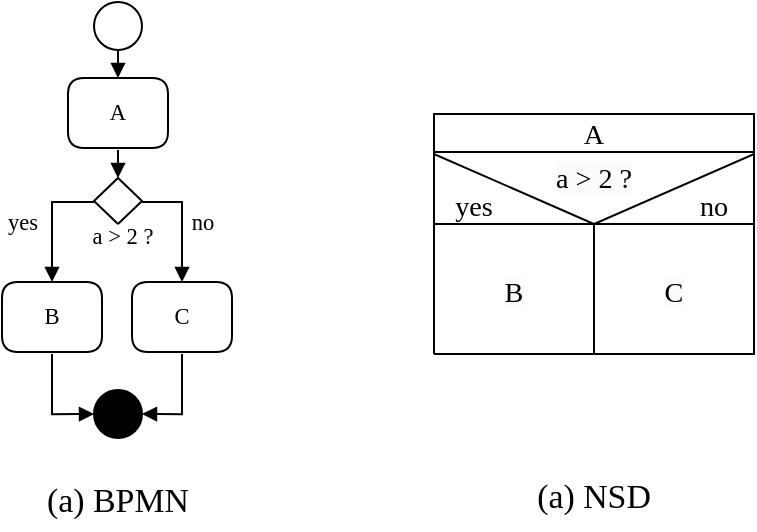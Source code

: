 <mxfile version="22.1.16" type="device">
  <diagram name="Page 1" id="Page-1">
    <mxGraphModel dx="627" dy="537" grid="1" gridSize="10" guides="1" tooltips="1" connect="1" arrows="1" fold="1" page="1" pageScale="1" pageWidth="700" pageHeight="300" math="0" shadow="0">
      <root>
        <mxCell id="0" />
        <mxCell id="1" parent="0" />
        <UserObject label="" tags="Background" id="2">
          <mxCell style="vsdxID=415;fillColor=#ffffff;gradientColor=none;shape=stencil(nZBLDoAgDERP0z3SIyjew0SURgSD+Lu9kMZoXLhwN9O+tukAlrNpJg1SzDH4QW/URgNYgZTkjA4UkwJUgGXng+6DX1zLfmoymdXo17xh5zmRJ6Q42BWCfc2oJfdAr+Yv+AP9Cb7OJ3H/2JG1HNGz/84klThPVCc=);strokeColor=#000000;points=[[0.5,1,0],[1,0.5,0],[0.5,0,0],[0,0.5,0],[0.5,0.5,0]];labelBackgroundColor=none;rounded=0;html=1;whiteSpace=wrap;" parent="1" vertex="1">
            <mxGeometry x="366" y="76" width="160" height="120" as="geometry" />
          </mxCell>
        </UserObject>
        <UserObject label="" BpmnName="a &gt; 2 ?" tags="Diagramme_de_flux" id="4">
          <mxCell style="vsdxID=299;fillColor=none;gradientColor=none;strokeColor=none;spacingTop=-1;spacingBottom=-1;spacingLeft=-1;spacingRight=-1;points=[[0.5,0,0],[1,0.5,0],[0.5,0.5,0],[0.5,0.5,0]];labelBackgroundColor=none;rounded=0;html=1;whiteSpace=wrap;" parent="1" vertex="1">
            <mxGeometry x="196" y="108" width="24" height="23" as="geometry" />
          </mxCell>
        </UserObject>
        <mxCell id="5" value="&lt;div style=&quot;font-size: 1px&quot;&gt;&lt;/div&gt;" style="verticalAlign=top;align=center;overflow=width;vsdxID=300;fillColor=#ffffff;gradientColor=none;shape=stencil(nZBNDoUgDIRP0z3SeAKf3sNElEYEg/h3+wdpjIaFC3cz9OukDGC16HZWIMUSvBvVTl3QgD+QkqxWnkJUgDVg1TuvBu9W27Gf20QmNbktJRy8V4q0IsXJthDsG2YN2Qd7DS+4fGGz3Bfyc2Z2axT3J3syhjt6zvNS4hMXivUf);strokeColor=#000000;points=[[0.5,0,0],[1,0.5,0],[0.5,1,0],[0,0.5,0]];labelBackgroundColor=none;rounded=0;html=1;whiteSpace=wrap;" parent="4" vertex="1">
          <mxGeometry width="24" height="23" as="geometry" />
        </mxCell>
        <mxCell id="9" value="&lt;div style=&quot;font-size: 1px&quot;&gt;&lt;font style=&quot;font-size:11.29px;font-family:Calibri;color:#000000;direction:ltr;letter-spacing:0px;line-height:120%;opacity:1&quot;&gt;a &amp;gt; 2 ?&lt;br/&gt;&lt;/font&gt;&lt;/div&gt;" style="text;vsdxID=299;fillColor=none;gradientColor=none;strokeColor=none;spacingTop=-1;spacingBottom=-1;spacingLeft=-1;spacingRight=-1;points=[[0.5,0,0],[1,0.5,0],[0.5,0.5,0],[0.5,0.5,0]];labelBackgroundColor=none;rounded=0;html=1;whiteSpace=wrap;verticalAlign=middle;align=center;overflow=width;;html=1;" parent="4" vertex="1">
          <mxGeometry x="-28.33" y="0.86" width="84.66" height="57.15" as="geometry" />
        </mxCell>
        <UserObject label="" BpmnName="A" tags="Diagramme_de_flux" id="10">
          <mxCell style="vsdxID=314;fillColor=none;gradientColor=none;strokeColor=none;spacingTop=-1;spacingBottom=-1;spacingLeft=-1;spacingRight=-1;points=[[0.25,0,0],[0.5,0,0],[0.75,0,0],[1,0.25,0],[1,0.5,0],[1,0.75,0],[0.75,0.75,0],[0.5,0.75,0],[0.25,0.75,0]];labelBackgroundColor=none;rounded=1;html=1;whiteSpace=wrap;" parent="1" vertex="1">
            <mxGeometry x="183" y="58" width="50" height="35" as="geometry" />
          </mxCell>
        </UserObject>
        <mxCell id="11" style="vsdxID=315;fillColor=#ffffff;gradientColor=none;shape=stencil(nZFLDsIwDERP4y0KyQKxLuUCnCAihliEpEpL+ZyetANS6YJFs7JnXmxpTKZqvW2YtGq7nC58F9d5MjvSWqLnLF2pyNRkqlPKfM7pFh36xhZSq1Fhhz/rgdbK5uNBXgxts9r+PjAYck39sPwBVMF6foYp9HugQeIE/ZqL4D/oQnC2vhRjPAhOQkC6U38eZ5FwClO/AQ==);strokeColor=#000000;spacingTop=-1;spacingBottom=-1;spacingLeft=-1;spacingRight=-1;points=[[0,0.75,0],[0,0.5,0],[0,0.25,0],[0.25,0,0],[0.5,0,0],[0.75,0,0],[1,0.25,0],[1,0.5,0],[1,0.75,0],[0.75,1,0],[0.5,1,0],[0.25,1,0]];labelBackgroundColor=none;rounded=1;html=1;whiteSpace=wrap;" parent="10" vertex="1">
          <mxGeometry width="50" height="35" as="geometry" />
        </mxCell>
        <mxCell id="13" value="&lt;div style=&quot;font-size: 1px&quot;&gt;&lt;/div&gt;" style="verticalAlign=middle;align=center;overflow=width;vsdxID=319;fillColor=none;gradientColor=none;strokeColor=none;strokeWidth=2;spacingTop=-3;spacingBottom=-3;spacingLeft=-3;spacingRight=-3;points=[[0,0.75,0],[0,0.5,0],[0,0.25,0],[0.25,0,0],[0.5,0,0],[0.75,0,0],[1,0.25,0],[1,0.5,0],[1,0.75,0],[0.75,1,0],[0.5,1,0],[0.25,1,0]];labelBackgroundColor=none;rounded=0;html=1;whiteSpace=wrap;" parent="10" vertex="1">
          <mxGeometry x="26" y="16" width="16" height="16" as="geometry" />
        </mxCell>
        <mxCell id="16" value="&lt;div style=&quot;font-size: 1px&quot;&gt;&lt;/div&gt;" style="verticalAlign=middle;align=center;overflow=width;vsdxID=327;fillColor=none;gradientColor=none;strokeColor=none;spacingTop=-1;spacingBottom=-1;spacingLeft=-1;spacingRight=-1;points=[[0,0.75,0],[0,0.5,0],[0,0.25,0],[0.25,0,0],[0.5,0,0],[0.75,0,0],[1,0.25,0],[1,0.5,0],[1,0.75,0],[0.75,1,0],[0.5,1,0],[0.25,1,0]];labelBackgroundColor=none;rounded=0;html=1;whiteSpace=wrap;" parent="10" vertex="1">
          <mxGeometry x="4" y="4" width="14" height="14" as="geometry" />
        </mxCell>
        <mxCell id="18" value="&lt;div style=&quot;font-size: 1px&quot;&gt;&lt;font style=&quot;font-size:11.29px;font-family:Calibri;color:#000000;direction:ltr;letter-spacing:0px;line-height:120%;opacity:1&quot;&gt;A&lt;br/&gt;&lt;/font&gt;&lt;/div&gt;" style="text;vsdxID=314;fillColor=none;gradientColor=none;strokeColor=none;spacingTop=-1;spacingBottom=-1;spacingLeft=-1;spacingRight=-1;points=[[0.25,0,0],[0.5,0,0],[0.75,0,0],[1,0.25,0],[1,0.5,0],[1,0.75,0],[0.75,0.75,0],[0.5,0.75,0],[0.25,0.75,0]];labelBackgroundColor=none;rounded=1;html=1;whiteSpace=wrap;verticalAlign=middle;align=center;;html=1;" parent="10" vertex="1">
          <mxGeometry y="17.1" width="50" as="geometry" />
        </mxCell>
        <UserObject label="" BpmnName="B" tags="Diagramme_de_flux" id="19">
          <mxCell style="vsdxID=337;fillColor=none;gradientColor=none;strokeColor=none;spacingTop=-1;spacingBottom=-1;spacingLeft=-1;spacingRight=-1;points=[[0.25,0,0],[0.5,0,0],[0.75,0,0],[1,0.25,0],[1,0.5,0],[1,0.75,0],[0.75,0.75,0],[0.5,0.75,0],[0.25,0.75,0]];labelBackgroundColor=none;rounded=1;html=1;whiteSpace=wrap;" parent="1" vertex="1">
            <mxGeometry x="150" y="160" width="50" height="35" as="geometry" />
          </mxCell>
        </UserObject>
        <mxCell id="20" style="vsdxID=338;fillColor=#ffffff;gradientColor=none;shape=stencil(nZFLDsIwDERP4y0KyQKxLuUCnCAihliEpEpL+ZyetANS6YJFs7JnXmxpTKZqvW2YtGq7nC58F9d5MjvSWqLnLF2pyNRkqlPKfM7pFh36xhZSq1Fhhz/rgdbK5uNBXgxts9r+PjAYck39sPwBVMF6foYp9HugQeIE/ZqL4D/oQnC2vhRjPAhOQkC6U38eZ5FwClO/AQ==);strokeColor=#000000;spacingTop=-1;spacingBottom=-1;spacingLeft=-1;spacingRight=-1;points=[[0,0.75,0],[0,0.5,0],[0,0.25,0],[0.25,0,0],[0.5,0,0],[0.75,0,0],[1,0.25,0],[1,0.5,0],[1,0.75,0],[0.75,1,0],[0.5,1,0],[0.25,1,0]];labelBackgroundColor=none;rounded=1;html=1;whiteSpace=wrap;" parent="19" vertex="1">
          <mxGeometry width="50" height="35" as="geometry" />
        </mxCell>
        <mxCell id="22" value="&lt;div style=&quot;font-size: 1px&quot;&gt;&lt;/div&gt;" style="verticalAlign=middle;align=center;overflow=width;vsdxID=342;fillColor=none;gradientColor=none;strokeColor=none;strokeWidth=2;spacingTop=-3;spacingBottom=-3;spacingLeft=-3;spacingRight=-3;points=[[0,0.75,0],[0,0.5,0],[0,0.25,0],[0.25,0,0],[0.5,0,0],[0.75,0,0],[1,0.25,0],[1,0.5,0],[1,0.75,0],[0.75,1,0],[0.5,1,0],[0.25,1,0]];labelBackgroundColor=none;rounded=0;html=1;whiteSpace=wrap;" parent="19" vertex="1">
          <mxGeometry x="26" y="16" width="16" height="16" as="geometry" />
        </mxCell>
        <mxCell id="25" value="&lt;div style=&quot;font-size: 1px&quot;&gt;&lt;/div&gt;" style="verticalAlign=middle;align=center;overflow=width;vsdxID=350;fillColor=none;gradientColor=none;strokeColor=none;spacingTop=-1;spacingBottom=-1;spacingLeft=-1;spacingRight=-1;points=[[0,0.75,0],[0,0.5,0],[0,0.25,0],[0.25,0,0],[0.5,0,0],[0.75,0,0],[1,0.25,0],[1,0.5,0],[1,0.75,0],[0.75,1,0],[0.5,1,0],[0.25,1,0]];labelBackgroundColor=none;rounded=0;html=1;whiteSpace=wrap;" parent="19" vertex="1">
          <mxGeometry x="4" y="4" width="14" height="14" as="geometry" />
        </mxCell>
        <mxCell id="27" value="&lt;div style=&quot;font-size: 1px&quot;&gt;&lt;font style=&quot;font-size:11.29px;font-family:Calibri;color:#000000;direction:ltr;letter-spacing:0px;line-height:120%;opacity:1&quot;&gt;B&lt;br/&gt;&lt;/font&gt;&lt;/div&gt;" style="text;vsdxID=337;fillColor=none;gradientColor=none;strokeColor=none;spacingTop=-1;spacingBottom=-1;spacingLeft=-1;spacingRight=-1;points=[[0.25,0,0],[0.5,0,0],[0.75,0,0],[1,0.25,0],[1,0.5,0],[1,0.75,0],[0.75,0.75,0],[0.5,0.75,0],[0.25,0.75,0]];labelBackgroundColor=none;rounded=1;html=1;whiteSpace=wrap;verticalAlign=middle;align=center;;html=1;" parent="19" vertex="1">
          <mxGeometry y="17.1" width="50" as="geometry" />
        </mxCell>
        <UserObject label="" BpmnName="C" tags="Diagramme_de_flux" id="28">
          <mxCell style="vsdxID=360;fillColor=none;gradientColor=none;strokeColor=none;spacingTop=-1;spacingBottom=-1;spacingLeft=-1;spacingRight=-1;points=[[0.25,0,0],[0.5,0,0],[0.75,0,0],[1,0.25,0],[1,0.5,0],[1,0.75,0],[0.75,0.75,0],[0.5,0.75,0],[0.25,0.75,0]];labelBackgroundColor=none;rounded=1;html=1;whiteSpace=wrap;" parent="1" vertex="1">
            <mxGeometry x="215" y="160" width="50" height="35" as="geometry" />
          </mxCell>
        </UserObject>
        <mxCell id="29" style="vsdxID=361;fillColor=#ffffff;gradientColor=none;shape=stencil(nZFLDsIwDERP4y0KyQKxLuUCnCAihliEpEpL+ZyetANS6YJFs7JnXmxpTKZqvW2YtGq7nC58F9d5MjvSWqLnLF2pyNRkqlPKfM7pFh36xhZSq1Fhhz/rgdbK5uNBXgxts9r+PjAYck39sPwBVMF6foYp9HugQeIE/ZqL4D/oQnC2vhRjPAhOQkC6U38eZ5FwClO/AQ==);strokeColor=#000000;spacingTop=-1;spacingBottom=-1;spacingLeft=-1;spacingRight=-1;points=[[0,0.75,0],[0,0.5,0],[0,0.25,0],[0.25,0,0],[0.5,0,0],[0.75,0,0],[1,0.25,0],[1,0.5,0],[1,0.75,0],[0.75,1,0],[0.5,1,0],[0.25,1,0]];labelBackgroundColor=none;rounded=1;html=1;whiteSpace=wrap;" parent="28" vertex="1">
          <mxGeometry width="50" height="35" as="geometry" />
        </mxCell>
        <mxCell id="31" value="&lt;div style=&quot;font-size: 1px&quot;&gt;&lt;/div&gt;" style="verticalAlign=middle;align=center;overflow=width;vsdxID=365;fillColor=none;gradientColor=none;strokeColor=none;strokeWidth=2;spacingTop=-3;spacingBottom=-3;spacingLeft=-3;spacingRight=-3;points=[[0,0.75,0],[0,0.5,0],[0,0.25,0],[0.25,0,0],[0.5,0,0],[0.75,0,0],[1,0.25,0],[1,0.5,0],[1,0.75,0],[0.75,1,0],[0.5,1,0],[0.25,1,0]];labelBackgroundColor=none;rounded=0;html=1;whiteSpace=wrap;" parent="28" vertex="1">
          <mxGeometry x="26" y="16" width="16" height="16" as="geometry" />
        </mxCell>
        <mxCell id="34" value="&lt;div style=&quot;font-size: 1px&quot;&gt;&lt;/div&gt;" style="verticalAlign=middle;align=center;overflow=width;vsdxID=373;fillColor=none;gradientColor=none;strokeColor=none;spacingTop=-1;spacingBottom=-1;spacingLeft=-1;spacingRight=-1;points=[[0,0.75,0],[0,0.5,0],[0,0.25,0],[0.25,0,0],[0.5,0,0],[0.75,0,0],[1,0.25,0],[1,0.5,0],[1,0.75,0],[0.75,1,0],[0.5,1,0],[0.25,1,0]];labelBackgroundColor=none;rounded=0;html=1;whiteSpace=wrap;" parent="28" vertex="1">
          <mxGeometry x="4" y="4" width="14" height="14" as="geometry" />
        </mxCell>
        <mxCell id="36" value="&lt;div style=&quot;font-size: 1px&quot;&gt;&lt;font style=&quot;font-size:11.29px;font-family:Calibri;color:#000000;direction:ltr;letter-spacing:0px;line-height:120%;opacity:1&quot;&gt;C&lt;br/&gt;&lt;/font&gt;&lt;/div&gt;" style="text;vsdxID=360;fillColor=none;gradientColor=none;strokeColor=none;spacingTop=-1;spacingBottom=-1;spacingLeft=-1;spacingRight=-1;points=[[0.25,0,0],[0.5,0,0],[0.75,0,0],[1,0.25,0],[1,0.5,0],[1,0.75,0],[0.75,0.75,0],[0.5,0.75,0],[0.25,0.75,0]];labelBackgroundColor=none;rounded=1;html=1;whiteSpace=wrap;verticalAlign=middle;align=center;;html=1;" parent="28" vertex="1">
          <mxGeometry y="17.1" width="50" as="geometry" />
        </mxCell>
        <UserObject label="" tags="Diagramme_de_flux" id="37">
          <mxCell style="vsdxID=386;fillColor=none;gradientColor=none;strokeColor=none;spacingTop=-1;spacingBottom=-1;spacingLeft=-1;spacingRight=-1;points=[[0.5,0.5,0],[0.5,0,0],[0.5,0.5,0],[0.5,0.5,0],[1,0.5,0]];labelBackgroundColor=none;rounded=0;html=1;whiteSpace=wrap;" parent="1" vertex="1">
            <mxGeometry x="196" y="20" width="24" height="24" as="geometry" />
          </mxCell>
        </UserObject>
        <mxCell id="38" style="vsdxID=387;fillColor=#ffffff;gradientColor=none;shape=stencil(vVHLDsIgEPwajiQI6RfU+h8bu22JCGRB2/69kG1iazx58DazM/vIjjBtmiCi0CplCjecbZ8nYc5Ca+snJJsLEqYTph0C4Ujh4XvmEaqzont41gkL96naodXKrGF6YSfQtUi0OXXDVlqPfJNP6usotUhYbJIUMmQb/GGrAxpRljVycDBuc1hKM2LclX8/7H9nFfB+82Cd45T2+mcspcSRmu4F);strokeColor=#000000;spacingTop=-1;spacingBottom=-1;spacingLeft=-1;spacingRight=-1;points=[[0.5,0.5,0],[0.5,0,0],[0,0.5,0],[0.5,1,0],[1,0.5,0]];labelBackgroundColor=none;rounded=0;html=1;whiteSpace=wrap;" parent="37" vertex="1">
          <mxGeometry width="24" height="24" as="geometry" />
        </mxCell>
        <mxCell id="39" value="&lt;div style=&quot;font-size: 1px&quot;&gt;&lt;/div&gt;" style="verticalAlign=middle;align=center;overflow=width;vsdxID=391;fillColor=none;gradientColor=none;strokeColor=none;spacingTop=-1;spacingBottom=-1;spacingLeft=-1;spacingRight=-1;points=[[0.5,0.5,0],[0.5,0,0],[0,0.5,0],[0.5,1,0],[1,0.5,0]];labelBackgroundColor=#FFFFFF;rounded=0;html=1;whiteSpace=wrap;" parent="37" vertex="1">
          <mxGeometry x="5" y="7" width="13" height="9" as="geometry" />
        </mxCell>
        <mxCell id="40" value="&lt;div style=&quot;font-size: 1px&quot;&gt;&lt;/div&gt;" style="verticalAlign=middle;align=center;overflow=width;vsdxID=392;fillColor=none;gradientColor=none;strokeColor=none;spacingTop=-1;spacingBottom=-1;spacingLeft=-1;spacingRight=-1;flipH=1;points=[[0.5,0.5,0],[0.5,0,0],[0,0.5,0],[0.5,1,0],[1,0.5,0]];labelBackgroundColor=none;rounded=0;html=1;whiteSpace=wrap;" parent="37" vertex="1">
          <mxGeometry x="5" y="7" width="13" height="9" as="geometry" />
        </mxCell>
        <mxCell id="41" value="&lt;div style=&quot;font-size: 1px&quot;&gt;&lt;/div&gt;" style="verticalAlign=middle;align=center;overflow=width;vsdxID=396;fillColor=none;gradientColor=none;strokeColor=none;spacingTop=-1;spacingBottom=-1;spacingLeft=-1;spacingRight=-1;points=[[0.5,0.5,0],[0.5,0,0],[0,0.5,0],[0.5,1,0],[1,0.5,0]];labelBackgroundColor=#FFFFFF;rounded=0;html=1;whiteSpace=wrap;" parent="37" vertex="1">
          <mxGeometry x="5" y="7" width="13" height="9" as="geometry" />
        </mxCell>
        <mxCell id="42" value="&lt;div style=&quot;font-size: 1px&quot;&gt;&lt;/div&gt;" style="text;vsdxID=386;fillColor=none;gradientColor=none;strokeColor=none;spacingTop=-1;spacingBottom=-1;spacingLeft=-1;spacingRight=-1;points=[[0.5,0.5,0],[0.5,0,0],[0.5,0.5,0],[0.5,0.5,0],[1,0.5,0]];labelBackgroundColor=none;rounded=0;html=1;whiteSpace=wrap;verticalAlign=middle;align=center;overflow=width;;html=1;" parent="37" vertex="1">
          <mxGeometry x="9.18" y="24" width="5.64" height="19.19" as="geometry" />
        </mxCell>
        <UserObject label="" tags="Diagramme_de_flux" id="43">
          <mxCell style="vsdxID=399;fillColor=none;gradientColor=none;strokeColor=none;spacingTop=-1;spacingBottom=-1;spacingLeft=-1;spacingRight=-1;points=[[0.5,0.5,0],[0.5,0,0],[0.5,0.5,0],[0.5,0.5,0],[1,0.5,0]];labelBackgroundColor=none;rounded=0;html=1;whiteSpace=wrap;" parent="1" vertex="1">
            <mxGeometry x="196" y="214" width="24" height="24" as="geometry" />
          </mxCell>
        </UserObject>
        <mxCell id="44" style="vsdxID=400;fillColor=#000000;gradientColor=none;shape=stencil(vVHLDsIgEPwajiQI6RfU+h8bu22JCGRB2/69kG1iazx58DazM/vIjjBtmiCi0CplCjecbZ8nYc5Ca+snJJsLEqYTph0C4Ujh4XvmEaqzont41gkL96naodXKrGF6YSfQtUi0OXXDVlqPfJNP6usotUhYbJIUMmQb/GGrAxpRljVycDBuc1hKM2LclX8/7H9nFfB+82Cd45T2+mcspcSRmu4F);strokeColor=#000000;spacingTop=-1;spacingBottom=-1;spacingLeft=-1;spacingRight=-1;points=[[0.5,0.5,0],[0.5,0,0],[0,0.5,0],[0.5,1,0],[1,0.5,0]];labelBackgroundColor=none;rounded=0;html=1;whiteSpace=wrap;" parent="43" vertex="1">
          <mxGeometry width="24" height="24" as="geometry" />
        </mxCell>
        <mxCell id="49" value="&lt;div style=&quot;font-size: 1px&quot;&gt;&lt;/div&gt;" style="text;vsdxID=399;fillColor=none;gradientColor=none;strokeColor=none;spacingTop=-1;spacingBottom=-1;spacingLeft=-1;spacingRight=-1;points=[[0.5,0.5,0],[0.5,0,0],[0.5,0.5,0],[0.5,0.5,0],[1,0.5,0]];labelBackgroundColor=none;rounded=0;html=1;whiteSpace=wrap;verticalAlign=middle;align=center;overflow=width;;html=1;" parent="43" vertex="1">
          <mxGeometry x="9.18" y="24" width="5.64" height="19.19" as="geometry" />
        </mxCell>
        <UserObject label="&lt;div style=&quot;font-size: 1px&quot;&gt;&lt;font style=&quot;font-size:14.11px;font-family:Calibri;color:#000000;direction:ltr;letter-spacing:0px;line-height:120%;opacity:1&quot;&gt;A&lt;br/&gt;&lt;/font&gt;&lt;/div&gt;" tags="Background" id="50">
          <mxCell style="verticalAlign=middle;align=center;overflow=width;vsdxID=417;fillColor=#ffffff;gradientColor=none;shape=stencil(nZBLDoAgDERP0z3SIyjew0SURgSD+Lu9kMZoXLhwN9O+tukAlrNpJg1SzDH4QW/URgNYgZTkjA4UkwJUgGXng+6DX1zLfmoymdXo17xh5zmRJ6Q42BWCfc2oJfdAr+Yv+AP9Cb7OJ3H/2JG1HNGz/84klThPVCc=);strokeColor=#000000;points=[[0.5,1,0],[1,0.5,0],[0.5,0,0],[0,0.5,0],[0.5,0.5,0]];labelBackgroundColor=none;rounded=0;html=1;whiteSpace=wrap;" parent="1" vertex="1">
            <mxGeometry x="366" y="76" width="160" height="19" as="geometry" />
          </mxCell>
        </UserObject>
        <UserObject label="" tags="Background" id="51">
          <mxCell style="vsdxID=418;fillColor=#ffffff;gradientColor=none;shape=stencil(jZBLDoAgDERP0z3SIyjew0SURgSD+Lu9kMb4Wbmb6bw2bQHL2TSTBinmGPygN2qjAaxASnJGB4pJASrAsvNB98EvrmU/NZnMavRrnrBzn8gdUhzsCsG+ZtSSe6BX+At+o7/Bz8wk7sU7spbvfubfQ1OJn4TqBA==);strokeColor=#000000;points=[[0.5,0.5,0],[0.5,0,0],[1,0,0]];labelBackgroundColor=none;rounded=0;html=1;whiteSpace=wrap;" parent="1" vertex="1">
            <mxGeometry x="366" y="96" width="80" height="35" as="geometry" />
          </mxCell>
        </UserObject>
        <mxCell id="52" value="&lt;div style=&quot;font-size: 1px&quot;&gt;&lt;font style=&quot;font-size:14.11px;font-family:Calibri;color:#000000;direction:ltr;letter-spacing:0px;line-height:120%;opacity:1&quot;&gt;yes&lt;br/&gt;&lt;/font&gt;&lt;/div&gt;" style="text;vsdxID=418;fillColor=none;gradientColor=none;strokeColor=none;points=[[0.5,0.5,0],[0.5,0,0],[1,0,0]];labelBackgroundColor=none;rounded=0;html=1;whiteSpace=wrap;verticalAlign=middle;align=center;overflow=width;;html=1;" parent="51" vertex="1">
          <mxGeometry y="17.1" width="40" height="17.9" as="geometry" />
        </mxCell>
        <UserObject label="" tags="Background" id="53">
          <mxCell style="vsdxID=419;fillColor=#ffffff;gradientColor=none;shape=stencil(jZBLDoAgDERP0z3SIyjew0SURgSD+Lu9kMb4Wbmb6bw2bQHL2TSTBinmGPygN2qjAaxASnJGB4pJASrAsvNB98EvrmU/NZnMavRrnrBzn8gdUhzsCsG+ZtSSe6BX+At+o7/Bz8wk7sU7spbvfubfQ1OJn4TqBA==);strokeColor=#000000;flipH=1;points=[[0.5,0.5,0],[0.5,0,0],[1,0,0]];labelBackgroundColor=none;rounded=0;html=1;whiteSpace=wrap;" parent="1" vertex="1">
            <mxGeometry x="446" y="96" width="80" height="35" as="geometry" />
          </mxCell>
        </UserObject>
        <mxCell id="54" value="&lt;div style=&quot;font-size: 1px&quot;&gt;&lt;font style=&quot;font-size:14.11px;font-family:Calibri;color:#000000;direction:ltr;letter-spacing:0px;line-height:120%;opacity:1&quot;&gt;no&lt;br/&gt;&lt;/font&gt;&lt;/div&gt;" style="text;vsdxID=419;fillColor=none;gradientColor=none;strokeColor=none;flipH=1;points=[[0.5,0.5,0],[0.5,0,0],[1,0,0]];labelBackgroundColor=none;rounded=0;html=1;whiteSpace=wrap;verticalAlign=middle;align=center;overflow=width;;html=1;" parent="53" vertex="1">
          <mxGeometry x="40" y="17.1" width="40" height="17.9" as="geometry" />
        </mxCell>
        <UserObject label="&lt;div style=&quot;font-size: 1px&quot;&gt;&lt;font style=&quot;font-size:16.93px;font-family:Calibri;color:#000000;direction:ltr;letter-spacing:0px;line-height:120%;opacity:1&quot;&gt;(a) BPMN&lt;br/&gt;&lt;/font&gt;&lt;/div&gt;" tags="Background" id="57">
          <mxCell style="verticalAlign=middle;align=center;overflow=width;vsdxID=423;fillColor=none;gradientColor=none;shape=stencil(nZBLDoAgDERP0z3SIyjew0SURgSD+Lu9kMZoXLhwN9O+tukAlrNpJg1SzDH4QW/URgNYgZTkjA4UkwJUgGXng+6DX1zLfmoymdXo17xh5zmRJ6Q42BWCfc2oJfdAr+Yv+AP9Cb7OJ3H/2JG1HNGz/84klThPVCc=);strokeColor=none;strokeWidth=2;points=[];labelBackgroundColor=none;rounded=0;html=1;whiteSpace=wrap;" parent="1" vertex="1">
            <mxGeometry x="168" y="256" width="80" height="28" as="geometry" />
          </mxCell>
        </UserObject>
        <UserObject label="&lt;div style=&quot;font-size: 1px&quot;&gt;&lt;font style=&quot;font-size:16.93px;font-family:Calibri;color:#000000;direction:ltr;letter-spacing:0px;line-height:120%;opacity:1&quot;&gt;(a) NSD&lt;br/&gt;&lt;/font&gt;&lt;/div&gt;" tags="Background" id="58">
          <mxCell style="verticalAlign=middle;align=center;overflow=width;vsdxID=424;fillColor=none;gradientColor=none;shape=stencil(nZBLDoAgDERP0z3SIyjew0SURgSD+Lu9kMZoXLhwN9O+tukAlrNpJg1SzDH4QW/URgNYgZTkjA4UkwJUgGXng+6DX1zLfmoymdXo17xh5zmRJ6Q42BWCfc2oJfdAr+Yv+AP9Cb7OJ3H/2JG1HNGz/84klThPVCc=);strokeColor=none;strokeWidth=2;points=[];labelBackgroundColor=none;rounded=0;html=1;whiteSpace=wrap;" parent="1" vertex="1">
            <mxGeometry x="406" y="254" width="80" height="28" as="geometry" />
          </mxCell>
        </UserObject>
        <UserObject label="" tags="Lien" id="59">
          <mxCell style="vsdxID=414;edgeStyle=none;startArrow=none;endArrow=block;startSize=5;endSize=5;strokeColor=#000000;spacingTop=0;spacingBottom=0;spacingLeft=0;spacingRight=0;verticalAlign=middle;html=1;labelBackgroundColor=#ffffff;rounded=0;exitX=0.5;exitY=1.029;exitDx=0;exitDy=0;exitPerimeter=0;entryX=1;entryY=0.5;entryDx=0;entryDy=0;entryPerimeter=0;" parent="1" source="28" target="43" edge="1">
            <mxGeometry relative="1" as="geometry">
              <mxPoint as="offset" />
              <Array as="points">
                <mxPoint x="240" y="226.1" />
              </Array>
            </mxGeometry>
          </mxCell>
        </UserObject>
        <UserObject label="" tags="Lien" id="60">
          <mxCell style="vsdxID=413;edgeStyle=none;startArrow=none;endArrow=block;startSize=5;endSize=5;strokeColor=#000000;spacingTop=0;spacingBottom=0;spacingLeft=0;spacingRight=0;verticalAlign=middle;html=1;labelBackgroundColor=#ffffff;rounded=0;exitX=0.5;exitY=1.029;exitDx=0;exitDy=0;exitPerimeter=0;entryX=0;entryY=0.5;entryDx=0;entryDy=0;entryPerimeter=0;" parent="1" source="19" target="43" edge="1">
            <mxGeometry relative="1" as="geometry">
              <mxPoint y="-1" as="offset" />
              <Array as="points">
                <mxPoint x="175" y="226.1" />
              </Array>
            </mxGeometry>
          </mxCell>
        </UserObject>
        <UserObject label="" tags="Lien" id="61">
          <mxCell style="vsdxID=383;edgeStyle=none;startArrow=none;endArrow=block;startSize=5;endSize=5;strokeColor=#000000;spacingTop=0;spacingBottom=0;spacingLeft=0;spacingRight=0;verticalAlign=middle;html=1;labelBackgroundColor=#ffffff;rounded=0;exitX=0.5;exitY=1.029;exitDx=0;exitDy=0;exitPerimeter=0;entryX=0.5;entryY=0;entryDx=0;entryDy=0;entryPerimeter=0;" parent="1" source="10" target="4" edge="1">
            <mxGeometry relative="1" as="geometry">
              <mxPoint x="10" as="offset" />
              <Array as="points" />
            </mxGeometry>
          </mxCell>
        </UserObject>
        <UserObject label="&lt;div style=&quot;font-size: 1px&quot;&gt;&lt;font style=&quot;font-size:11.29px;font-family:Calibri;color:#000000;direction:ltr;letter-spacing:0px;line-height:120%;opacity:1&quot;&gt;yes&lt;br/&gt;&lt;/font&gt;&lt;/div&gt;" tags="Lien" id="62">
          <mxCell style="vsdxID=384;edgeStyle=none;startArrow=none;endArrow=block;startSize=5;endSize=5;strokeColor=#000000;spacingTop=0;spacingBottom=0;spacingLeft=0;spacingRight=0;verticalAlign=middle;html=1;labelBackgroundColor=#ffffff;rounded=0;align=center;exitX=0;exitY=0.522;exitDx=0;exitDy=0;exitPerimeter=0;entryX=0.5;entryY=0;entryDx=0;entryDy=0;entryPerimeter=0;" parent="1" source="4" target="19" edge="1">
            <mxGeometry x="0.016" y="-15" relative="1" as="geometry">
              <mxPoint as="offset" />
              <Array as="points">
                <mxPoint x="175" y="120" />
              </Array>
            </mxGeometry>
          </mxCell>
        </UserObject>
        <UserObject label="&lt;div style=&quot;font-size: 1px&quot;&gt;&lt;font style=&quot;font-size:11.29px;font-family:Calibri;color:#000000;direction:ltr;letter-spacing:0px;line-height:120%;opacity:1&quot;&gt;no&lt;br/&gt;&lt;/font&gt;&lt;/div&gt;" tags="Lien" id="63">
          <mxCell style="vsdxID=385;edgeStyle=none;startArrow=none;endArrow=block;startSize=5;endSize=5;strokeColor=#000000;spacingTop=0;spacingBottom=0;spacingLeft=0;spacingRight=0;verticalAlign=middle;html=1;labelBackgroundColor=#ffffff;rounded=0;align=center;exitX=1;exitY=0.522;exitDx=0;exitDy=0;exitPerimeter=0;entryX=0.5;entryY=0;entryDx=0;entryDy=0;entryPerimeter=0;" parent="1" source="4" target="28" edge="1">
            <mxGeometry y="10" relative="1" as="geometry">
              <mxPoint as="offset" />
              <Array as="points">
                <mxPoint x="240" y="120" />
              </Array>
            </mxGeometry>
          </mxCell>
        </UserObject>
        <UserObject label="" tags="Lien" id="64">
          <mxCell style="vsdxID=412;edgeStyle=none;startArrow=none;endArrow=block;startSize=5;endSize=5;strokeColor=#000000;spacingTop=0;spacingBottom=0;spacingLeft=0;spacingRight=0;verticalAlign=middle;html=1;labelBackgroundColor=#ffffff;rounded=0;exitX=0.5;exitY=1;exitDx=0;exitDy=0;exitPerimeter=0;entryX=0.5;entryY=0;entryDx=0;entryDy=0;entryPerimeter=0;" parent="1" source="37" target="10" edge="1">
            <mxGeometry relative="1" as="geometry">
              <mxPoint x="10" as="offset" />
              <Array as="points" />
            </mxGeometry>
          </mxCell>
        </UserObject>
        <mxCell id="BR8NVncQex7AgWIOQGuz-64" value="&lt;span style=&quot;color: rgb(0, 0, 0); font-family: Calibri; font-size: 14.11px; font-style: normal; font-variant-ligatures: normal; font-variant-caps: normal; font-weight: 400; letter-spacing: normal; orphans: 2; text-indent: 0px; text-transform: none; widows: 2; word-spacing: 0px; -webkit-text-stroke-width: 0px; background-color: rgb(251, 251, 251); text-decoration-thickness: initial; text-decoration-style: initial; text-decoration-color: initial; float: none; display: inline !important;&quot;&gt;a &amp;gt; 2 ?&lt;/span&gt;" style="text;whiteSpace=wrap;html=1;align=center;" vertex="1" parent="1">
          <mxGeometry x="421" y="93" width="50" height="30" as="geometry" />
        </mxCell>
        <mxCell id="BR8NVncQex7AgWIOQGuz-68" value="" style="endArrow=none;html=1;rounded=0;" edge="1" parent="1">
          <mxGeometry width="50" height="50" relative="1" as="geometry">
            <mxPoint x="446" y="196" as="sourcePoint" />
            <mxPoint x="446" y="131" as="targetPoint" />
          </mxGeometry>
        </mxCell>
        <mxCell id="BR8NVncQex7AgWIOQGuz-69" value="&lt;span style=&quot;color: rgb(0, 0, 0); font-family: Calibri; font-size: 14.11px; font-style: normal; font-variant-ligatures: normal; font-variant-caps: normal; font-weight: 400; letter-spacing: normal; orphans: 2; text-indent: 0px; text-transform: none; widows: 2; word-spacing: 0px; -webkit-text-stroke-width: 0px; background-color: rgb(251, 251, 251); text-decoration-thickness: initial; text-decoration-style: initial; text-decoration-color: initial; float: none; display: inline !important;&quot;&gt;B&lt;/span&gt;" style="text;whiteSpace=wrap;html=1;align=center;" vertex="1" parent="1">
          <mxGeometry x="386" y="150" width="40" height="30" as="geometry" />
        </mxCell>
        <mxCell id="BR8NVncQex7AgWIOQGuz-70" value="&lt;span style=&quot;color: rgb(0, 0, 0); font-family: Calibri; font-size: 14.11px; font-style: normal; font-variant-ligatures: normal; font-variant-caps: normal; font-weight: 400; letter-spacing: normal; orphans: 2; text-indent: 0px; text-transform: none; widows: 2; word-spacing: 0px; -webkit-text-stroke-width: 0px; background-color: rgb(251, 251, 251); text-decoration-thickness: initial; text-decoration-style: initial; text-decoration-color: initial; float: none; display: inline !important;&quot;&gt;C&lt;/span&gt;" style="text;whiteSpace=wrap;html=1;align=center;" vertex="1" parent="1">
          <mxGeometry x="466" y="150" width="40" height="30" as="geometry" />
        </mxCell>
      </root>
    </mxGraphModel>
  </diagram>
</mxfile>
